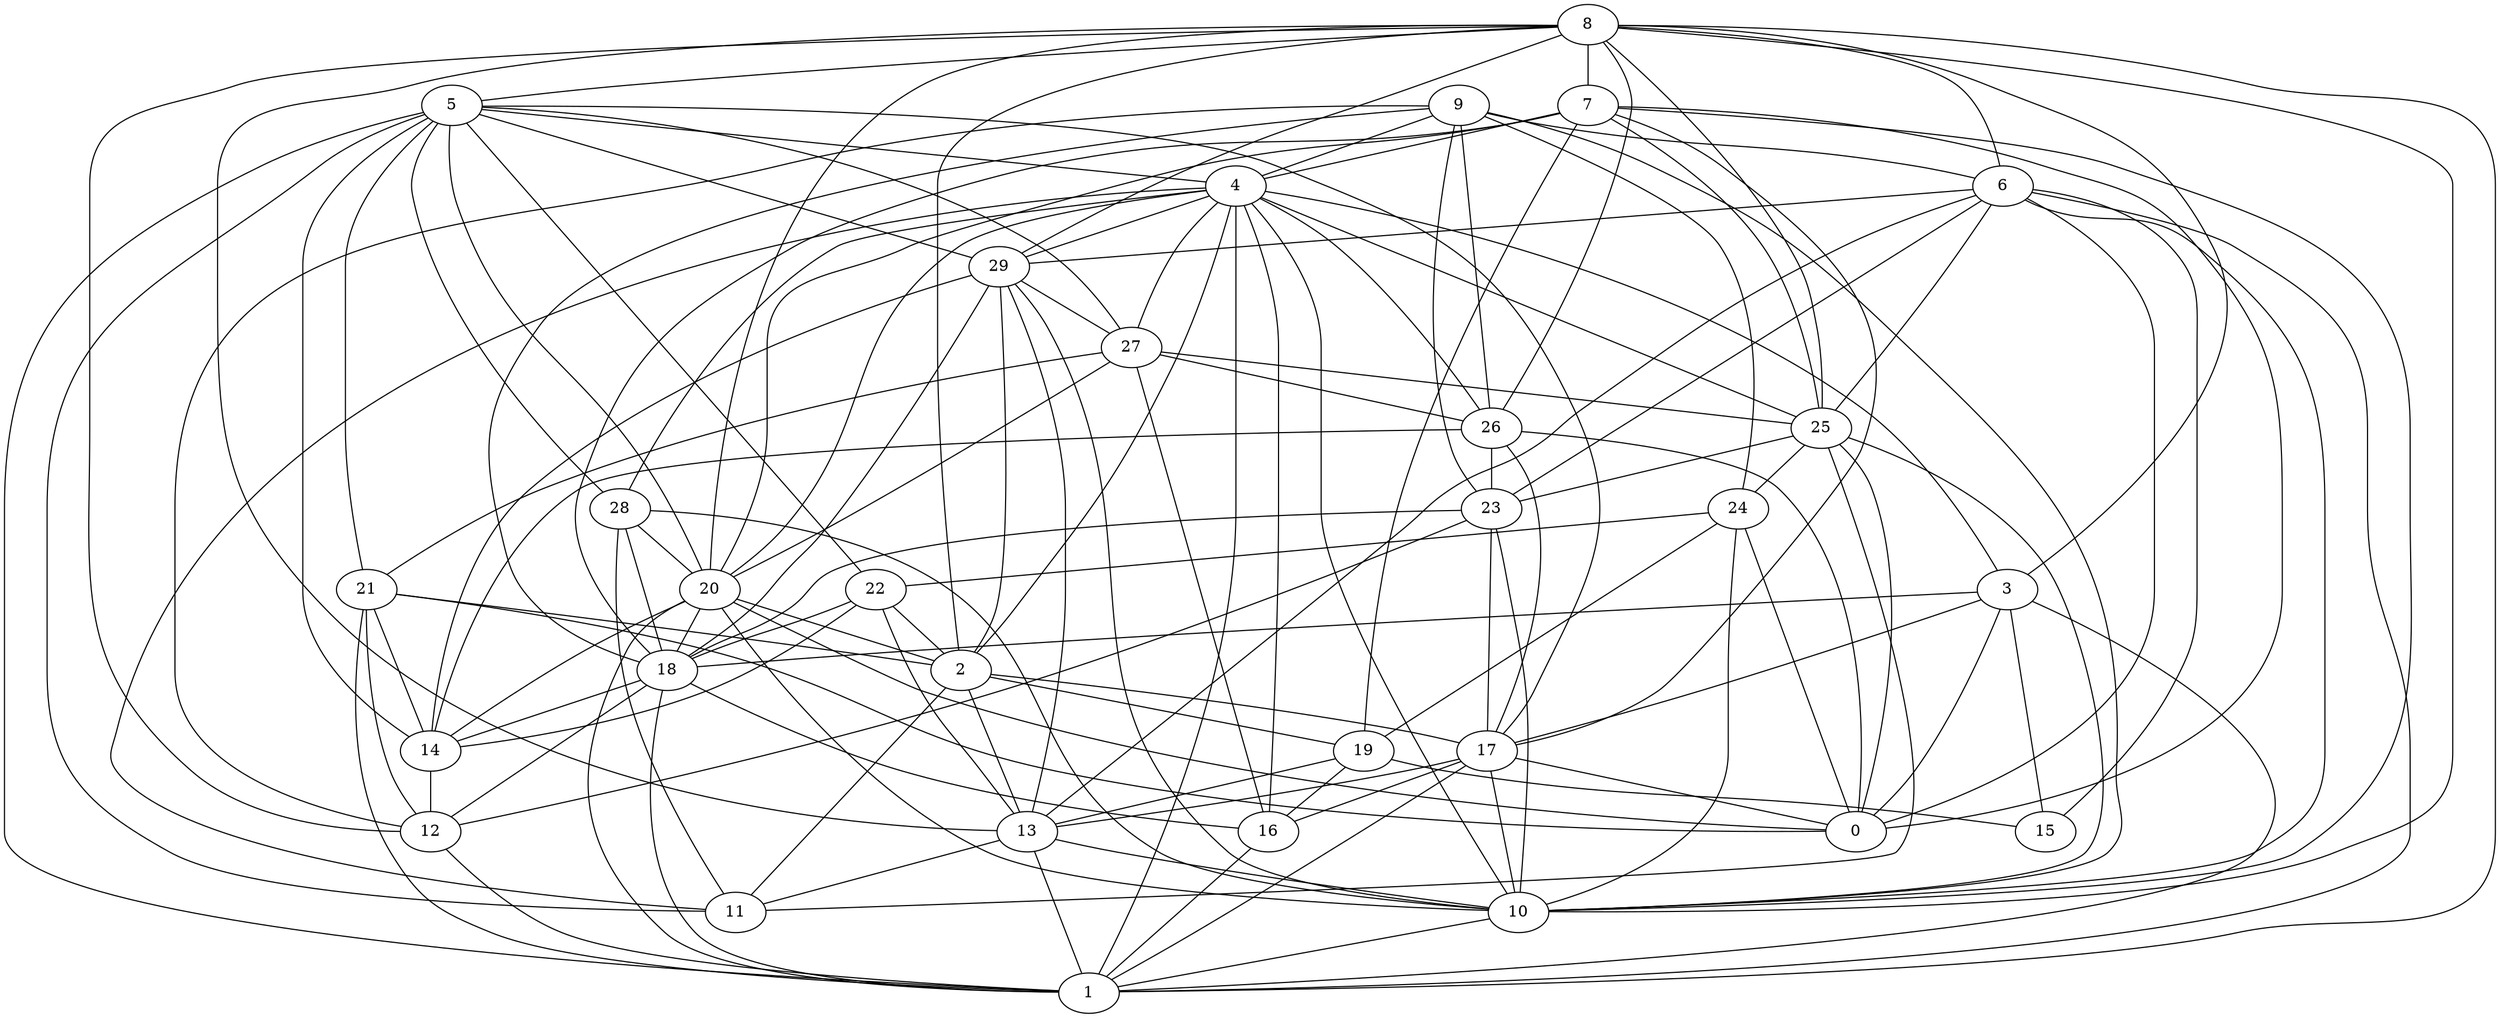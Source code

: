 digraph GG_graph {

subgraph G_graph {
edge [color = black]
"13" -> "10" [dir = none]
"13" -> "1" [dir = none]
"29" -> "13" [dir = none]
"29" -> "10" [dir = none]
"29" -> "2" [dir = none]
"29" -> "27" [dir = none]
"20" -> "14" [dir = none]
"20" -> "2" [dir = none]
"20" -> "18" [dir = none]
"20" -> "1" [dir = none]
"20" -> "0" [dir = none]
"19" -> "13" [dir = none]
"19" -> "15" [dir = none]
"9" -> "12" [dir = none]
"9" -> "10" [dir = none]
"9" -> "6" [dir = none]
"9" -> "18" [dir = none]
"22" -> "13" [dir = none]
"22" -> "2" [dir = none]
"22" -> "18" [dir = none]
"18" -> "12" [dir = none]
"18" -> "14" [dir = none]
"18" -> "1" [dir = none]
"6" -> "0" [dir = none]
"6" -> "15" [dir = none]
"6" -> "1" [dir = none]
"6" -> "25" [dir = none]
"3" -> "1" [dir = none]
"3" -> "18" [dir = none]
"3" -> "15" [dir = none]
"3" -> "0" [dir = none]
"4" -> "20" [dir = none]
"4" -> "16" [dir = none]
"4" -> "27" [dir = none]
"4" -> "1" [dir = none]
"4" -> "3" [dir = none]
"4" -> "10" [dir = none]
"27" -> "21" [dir = none]
"27" -> "25" [dir = none]
"27" -> "16" [dir = none]
"5" -> "1" [dir = none]
"5" -> "11" [dir = none]
"5" -> "20" [dir = none]
"5" -> "22" [dir = none]
"5" -> "27" [dir = none]
"5" -> "28" [dir = none]
"25" -> "0" [dir = none]
"25" -> "24" [dir = none]
"25" -> "11" [dir = none]
"2" -> "19" [dir = none]
"2" -> "13" [dir = none]
"2" -> "17" [dir = none]
"2" -> "11" [dir = none]
"24" -> "22" [dir = none]
"24" -> "0" [dir = none]
"24" -> "10" [dir = none]
"10" -> "1" [dir = none]
"7" -> "4" [dir = none]
"7" -> "0" [dir = none]
"7" -> "19" [dir = none]
"7" -> "20" [dir = none]
"7" -> "17" [dir = none]
"7" -> "18" [dir = none]
"17" -> "1" [dir = none]
"17" -> "16" [dir = none]
"17" -> "13" [dir = none]
"28" -> "11" [dir = none]
"28" -> "10" [dir = none]
"28" -> "20" [dir = none]
"26" -> "17" [dir = none]
"26" -> "0" [dir = none]
"8" -> "25" [dir = none]
"8" -> "3" [dir = none]
"8" -> "1" [dir = none]
"8" -> "5" [dir = none]
"8" -> "13" [dir = none]
"8" -> "10" [dir = none]
"8" -> "12" [dir = none]
"8" -> "6" [dir = none]
"8" -> "2" [dir = none]
"8" -> "26" [dir = none]
"21" -> "1" [dir = none]
"21" -> "12" [dir = none]
"21" -> "14" [dir = none]
"23" -> "12" [dir = none]
"23" -> "10" [dir = none]
"23" -> "18" [dir = none]
"21" -> "2" [dir = none]
"4" -> "29" [dir = none]
"7" -> "25" [dir = none]
"9" -> "4" [dir = none]
"4" -> "2" [dir = none]
"25" -> "10" [dir = none]
"29" -> "14" [dir = none]
"7" -> "10" [dir = none]
"22" -> "14" [dir = none]
"17" -> "0" [dir = none]
"5" -> "29" [dir = none]
"28" -> "18" [dir = none]
"4" -> "11" [dir = none]
"19" -> "16" [dir = none]
"27" -> "20" [dir = none]
"9" -> "23" [dir = none]
"8" -> "7" [dir = none]
"9" -> "24" [dir = none]
"25" -> "23" [dir = none]
"6" -> "23" [dir = none]
"8" -> "29" [dir = none]
"4" -> "26" [dir = none]
"5" -> "17" [dir = none]
"27" -> "26" [dir = none]
"13" -> "11" [dir = none]
"12" -> "1" [dir = none]
"8" -> "20" [dir = none]
"21" -> "0" [dir = none]
"6" -> "13" [dir = none]
"4" -> "28" [dir = none]
"26" -> "23" [dir = none]
"18" -> "16" [dir = none]
"14" -> "12" [dir = none]
"9" -> "26" [dir = none]
"29" -> "18" [dir = none]
"5" -> "4" [dir = none]
"4" -> "25" [dir = none]
"24" -> "19" [dir = none]
"5" -> "21" [dir = none]
"6" -> "10" [dir = none]
"3" -> "17" [dir = none]
"16" -> "1" [dir = none]
"20" -> "10" [dir = none]
"6" -> "29" [dir = none]
"23" -> "17" [dir = none]
"17" -> "10" [dir = none]
"5" -> "14" [dir = none]
"26" -> "14" [dir = none]
}

}
